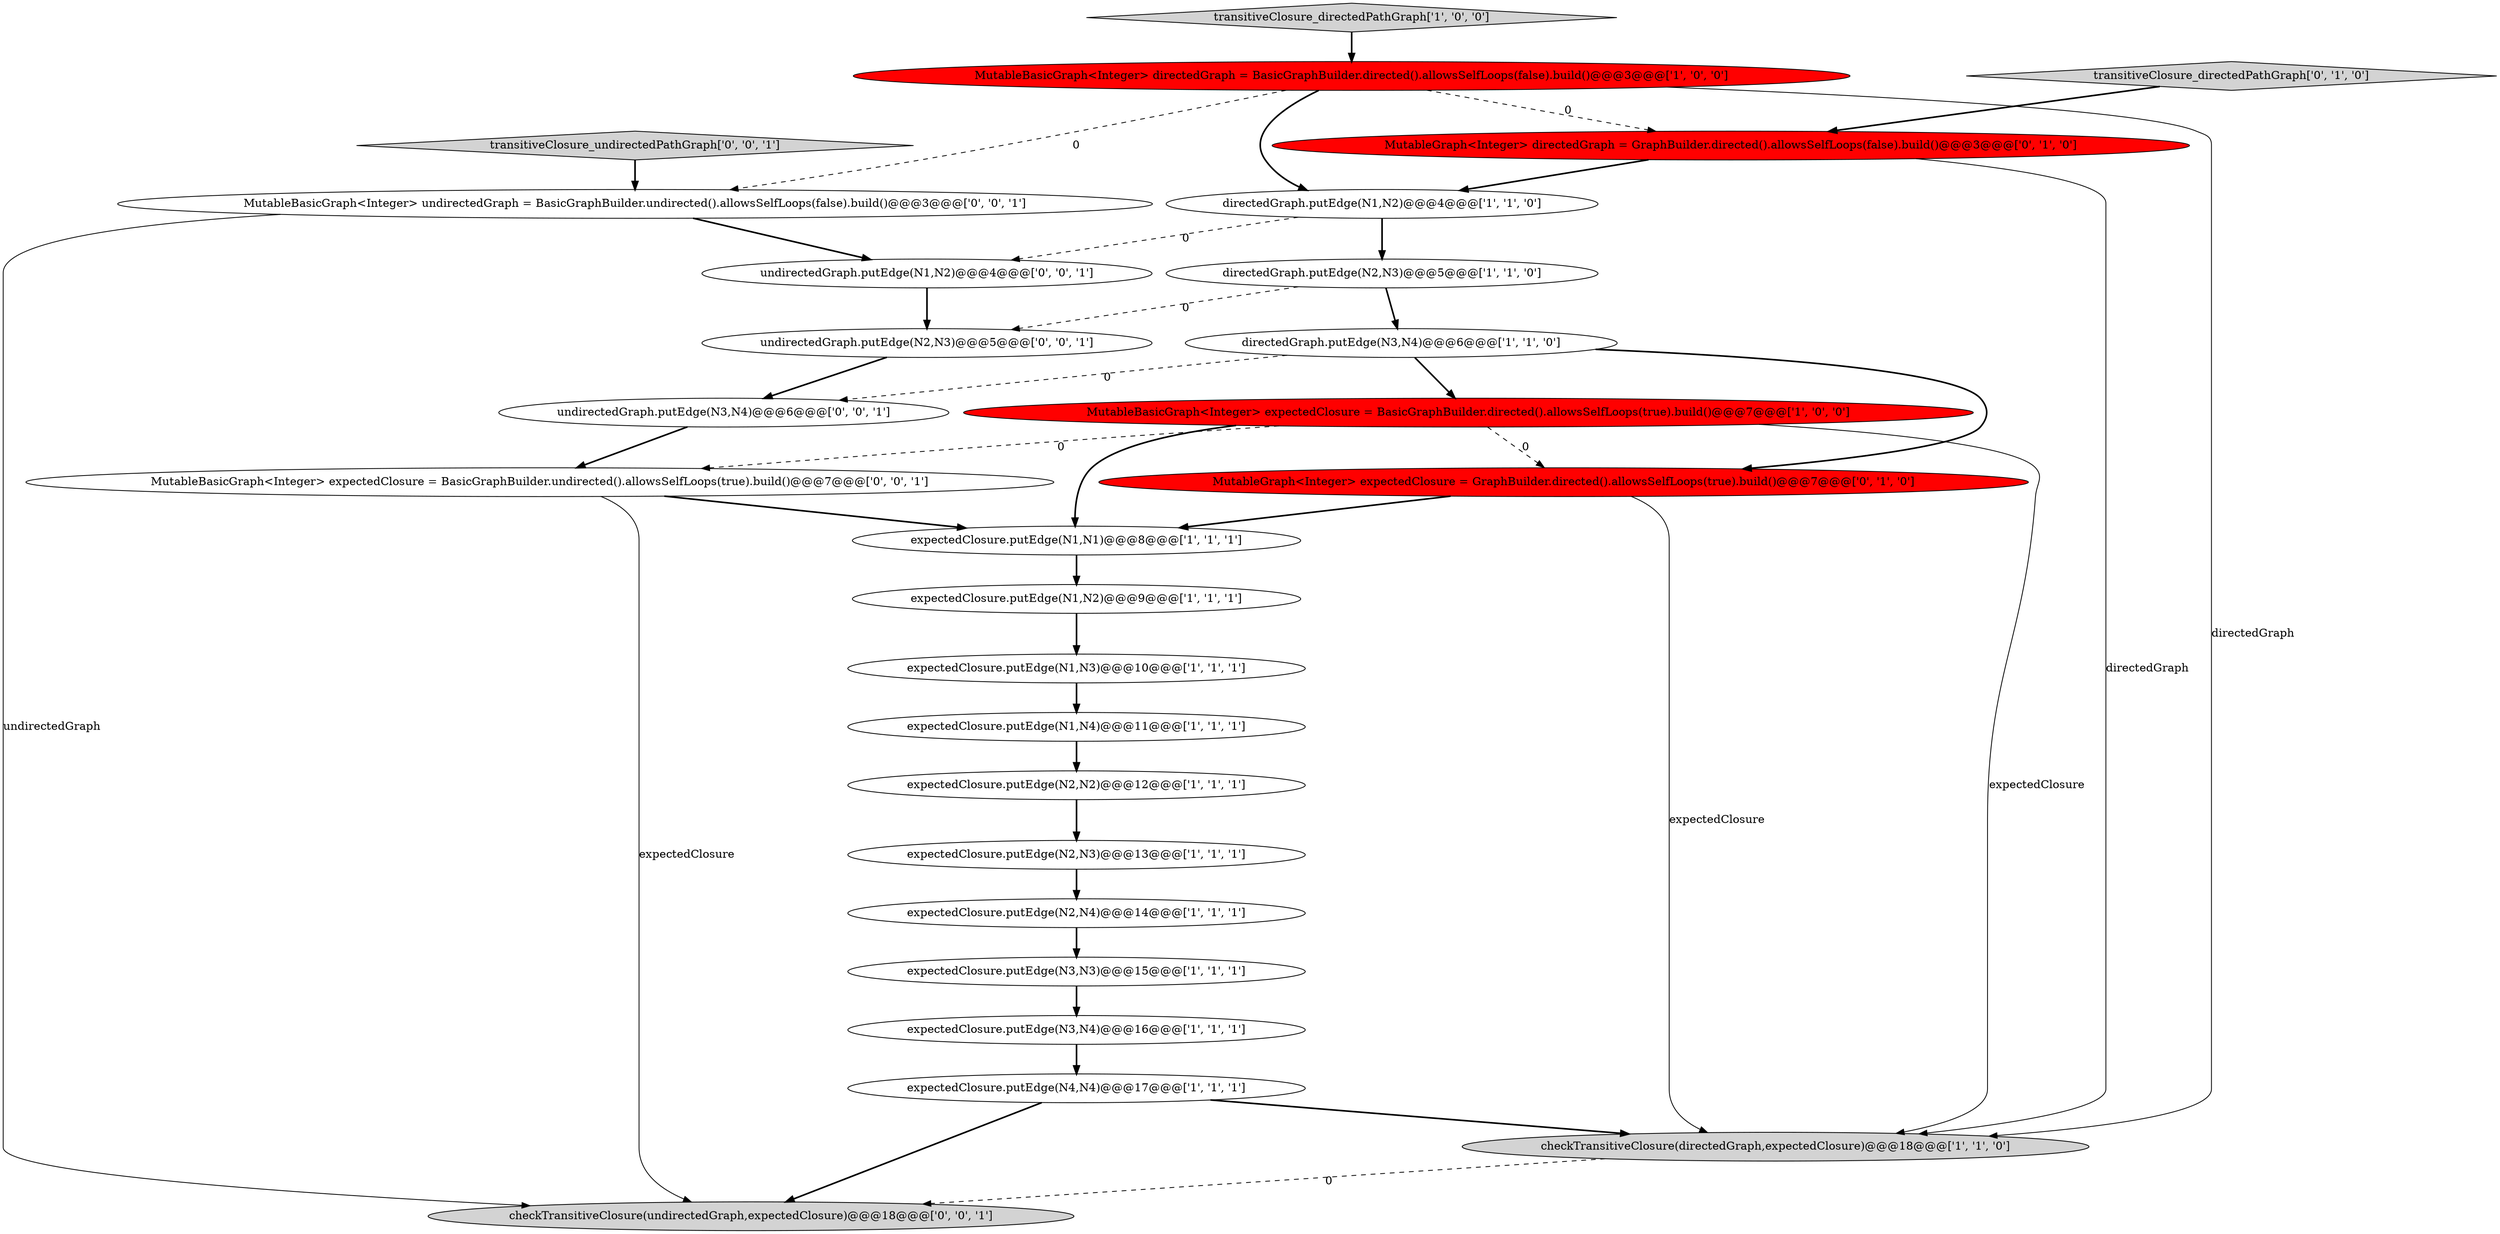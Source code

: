 digraph {
8 [style = filled, label = "directedGraph.putEdge(N2,N3)@@@5@@@['1', '1', '0']", fillcolor = white, shape = ellipse image = "AAA0AAABBB1BBB"];
26 [style = filled, label = "undirectedGraph.putEdge(N1,N2)@@@4@@@['0', '0', '1']", fillcolor = white, shape = ellipse image = "AAA0AAABBB3BBB"];
17 [style = filled, label = "MutableGraph<Integer> directedGraph = GraphBuilder.directed().allowsSelfLoops(false).build()@@@3@@@['0', '1', '0']", fillcolor = red, shape = ellipse image = "AAA1AAABBB2BBB"];
16 [style = filled, label = "expectedClosure.putEdge(N1,N1)@@@8@@@['1', '1', '1']", fillcolor = white, shape = ellipse image = "AAA0AAABBB1BBB"];
12 [style = filled, label = "MutableBasicGraph<Integer> expectedClosure = BasicGraphBuilder.directed().allowsSelfLoops(true).build()@@@7@@@['1', '0', '0']", fillcolor = red, shape = ellipse image = "AAA1AAABBB1BBB"];
23 [style = filled, label = "undirectedGraph.putEdge(N3,N4)@@@6@@@['0', '0', '1']", fillcolor = white, shape = ellipse image = "AAA0AAABBB3BBB"];
22 [style = filled, label = "MutableBasicGraph<Integer> undirectedGraph = BasicGraphBuilder.undirected().allowsSelfLoops(false).build()@@@3@@@['0', '0', '1']", fillcolor = white, shape = ellipse image = "AAA0AAABBB3BBB"];
14 [style = filled, label = "directedGraph.putEdge(N3,N4)@@@6@@@['1', '1', '0']", fillcolor = white, shape = ellipse image = "AAA0AAABBB1BBB"];
15 [style = filled, label = "directedGraph.putEdge(N1,N2)@@@4@@@['1', '1', '0']", fillcolor = white, shape = ellipse image = "AAA0AAABBB1BBB"];
20 [style = filled, label = "MutableBasicGraph<Integer> expectedClosure = BasicGraphBuilder.undirected().allowsSelfLoops(true).build()@@@7@@@['0', '0', '1']", fillcolor = white, shape = ellipse image = "AAA0AAABBB3BBB"];
9 [style = filled, label = "expectedClosure.putEdge(N4,N4)@@@17@@@['1', '1', '1']", fillcolor = white, shape = ellipse image = "AAA0AAABBB1BBB"];
5 [style = filled, label = "expectedClosure.putEdge(N3,N3)@@@15@@@['1', '1', '1']", fillcolor = white, shape = ellipse image = "AAA0AAABBB1BBB"];
25 [style = filled, label = "transitiveClosure_undirectedPathGraph['0', '0', '1']", fillcolor = lightgray, shape = diamond image = "AAA0AAABBB3BBB"];
13 [style = filled, label = "MutableBasicGraph<Integer> directedGraph = BasicGraphBuilder.directed().allowsSelfLoops(false).build()@@@3@@@['1', '0', '0']", fillcolor = red, shape = ellipse image = "AAA1AAABBB1BBB"];
7 [style = filled, label = "expectedClosure.putEdge(N1,N3)@@@10@@@['1', '1', '1']", fillcolor = white, shape = ellipse image = "AAA0AAABBB1BBB"];
19 [style = filled, label = "transitiveClosure_directedPathGraph['0', '1', '0']", fillcolor = lightgray, shape = diamond image = "AAA0AAABBB2BBB"];
4 [style = filled, label = "checkTransitiveClosure(directedGraph,expectedClosure)@@@18@@@['1', '1', '0']", fillcolor = lightgray, shape = ellipse image = "AAA0AAABBB1BBB"];
10 [style = filled, label = "expectedClosure.putEdge(N2,N4)@@@14@@@['1', '1', '1']", fillcolor = white, shape = ellipse image = "AAA0AAABBB1BBB"];
11 [style = filled, label = "expectedClosure.putEdge(N2,N2)@@@12@@@['1', '1', '1']", fillcolor = white, shape = ellipse image = "AAA0AAABBB1BBB"];
18 [style = filled, label = "MutableGraph<Integer> expectedClosure = GraphBuilder.directed().allowsSelfLoops(true).build()@@@7@@@['0', '1', '0']", fillcolor = red, shape = ellipse image = "AAA1AAABBB2BBB"];
6 [style = filled, label = "expectedClosure.putEdge(N1,N4)@@@11@@@['1', '1', '1']", fillcolor = white, shape = ellipse image = "AAA0AAABBB1BBB"];
21 [style = filled, label = "undirectedGraph.putEdge(N2,N3)@@@5@@@['0', '0', '1']", fillcolor = white, shape = ellipse image = "AAA0AAABBB3BBB"];
3 [style = filled, label = "transitiveClosure_directedPathGraph['1', '0', '0']", fillcolor = lightgray, shape = diamond image = "AAA0AAABBB1BBB"];
0 [style = filled, label = "expectedClosure.putEdge(N1,N2)@@@9@@@['1', '1', '1']", fillcolor = white, shape = ellipse image = "AAA0AAABBB1BBB"];
2 [style = filled, label = "expectedClosure.putEdge(N2,N3)@@@13@@@['1', '1', '1']", fillcolor = white, shape = ellipse image = "AAA0AAABBB1BBB"];
1 [style = filled, label = "expectedClosure.putEdge(N3,N4)@@@16@@@['1', '1', '1']", fillcolor = white, shape = ellipse image = "AAA0AAABBB1BBB"];
24 [style = filled, label = "checkTransitiveClosure(undirectedGraph,expectedClosure)@@@18@@@['0', '0', '1']", fillcolor = lightgray, shape = ellipse image = "AAA0AAABBB3BBB"];
13->4 [style = solid, label="directedGraph"];
22->26 [style = bold, label=""];
20->24 [style = solid, label="expectedClosure"];
16->0 [style = bold, label=""];
23->20 [style = bold, label=""];
12->20 [style = dashed, label="0"];
25->22 [style = bold, label=""];
12->4 [style = solid, label="expectedClosure"];
9->4 [style = bold, label=""];
8->14 [style = bold, label=""];
13->17 [style = dashed, label="0"];
12->16 [style = bold, label=""];
19->17 [style = bold, label=""];
8->21 [style = dashed, label="0"];
2->10 [style = bold, label=""];
22->24 [style = solid, label="undirectedGraph"];
11->2 [style = bold, label=""];
1->9 [style = bold, label=""];
0->7 [style = bold, label=""];
26->21 [style = bold, label=""];
5->1 [style = bold, label=""];
14->23 [style = dashed, label="0"];
17->4 [style = solid, label="directedGraph"];
10->5 [style = bold, label=""];
20->16 [style = bold, label=""];
6->11 [style = bold, label=""];
14->12 [style = bold, label=""];
7->6 [style = bold, label=""];
17->15 [style = bold, label=""];
15->26 [style = dashed, label="0"];
3->13 [style = bold, label=""];
18->4 [style = solid, label="expectedClosure"];
12->18 [style = dashed, label="0"];
14->18 [style = bold, label=""];
13->15 [style = bold, label=""];
4->24 [style = dashed, label="0"];
13->22 [style = dashed, label="0"];
15->8 [style = bold, label=""];
9->24 [style = bold, label=""];
21->23 [style = bold, label=""];
18->16 [style = bold, label=""];
}
